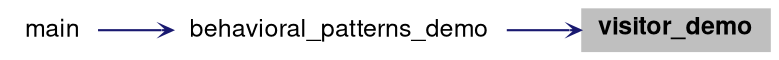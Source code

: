 digraph "visitor_demo"
{
 // LATEX_PDF_SIZE
  bgcolor="transparent";
  edge [fontname="Helvetica,Arial,sans-serif",fontsize=15,labelfontsize=15 arrowhead=open arrowtail=open arrowsize=0.5];
  node [fontname="Helvetica,Arial,sans-serif",fontsize=15,fontsize=12 shape=plaintext];
  rankdir="RL";
  Node1 [label=<<b>visitor_demo</b>>,height=0.2,width=0.4,color="black", fillcolor="grey75", style="filled", fontcolor="black",tooltip=" "];
  Node1 -> Node2 [dir="back",color="midnightblue",style="solid"];
  Node2 [label="behavioral_patterns_demo",height=0.2,width=0.4,color="black",URL="$group__BP.html#ga608cf93d9bef165bc7e5690ac3b46a03",tooltip=" "];
  Node2 -> Node3 [dir="back",color="midnightblue",style="solid"];
  Node3 [label="main",height=0.2,width=0.4,color="black",URL="$group__DP.html#gae66f6b31b5ad750f1fe042a706a4e3d4",tooltip=" "];
}

